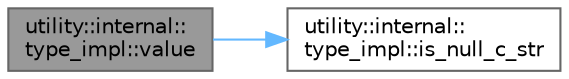 digraph "utility::internal::type_impl::value"
{
 // LATEX_PDF_SIZE
  bgcolor="transparent";
  edge [fontname=Helvetica,fontsize=10,labelfontname=Helvetica,labelfontsize=10];
  node [fontname=Helvetica,fontsize=10,shape=box,height=0.2,width=0.4];
  rankdir="LR";
  Node1 [id="Node000001",label="utility::internal::\ltype_impl::value",height=0.2,width=0.4,color="gray40", fillcolor="grey60", style="filled", fontcolor="black",tooltip=" "];
  Node1 -> Node2 [id="edge2_Node000001_Node000002",color="steelblue1",style="solid",tooltip=" "];
  Node2 [id="Node000002",label="utility::internal::\ltype_impl::is_null_c_str",height=0.2,width=0.4,color="grey40", fillcolor="white", style="filled",URL="$classutility_1_1internal_1_1type__impl.html#ae3434207a310cecdd30f4afc4a952602",tooltip=" "];
}
